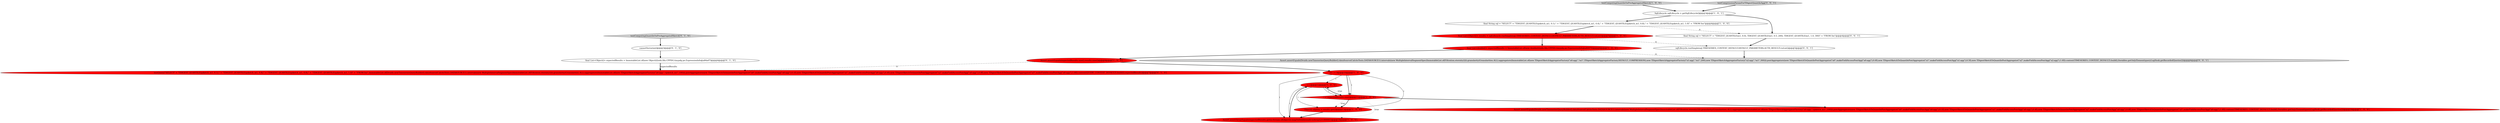 digraph {
7 [style = filled, label = "Assert.assertEquals(expectedResults.size(),results.size())@@@9@@@['1', '0', '0']", fillcolor = red, shape = ellipse image = "AAA1AAABBB1BBB"];
17 [style = filled, label = "sqlLifecycle.runSimple(sql,TIMESERIES_CONTEXT_DEFAULT,DEFAULT_PARAMETERS,AUTH_RESULT).toList()@@@5@@@['0', '0', '1']", fillcolor = white, shape = ellipse image = "AAA0AAABBB3BBB"];
9 [style = filled, label = "final List<double((> expectedResults = ImmutableList.of(new double((((edu.fdu.CPPDG.tinypdg.pe.ExpressionInfo@a84970)@@@6@@@['1', '0', '0']", fillcolor = red, shape = ellipse image = "AAA1AAABBB1BBB"];
16 [style = filled, label = "final String sql = \"SELECT\" + \"TDIGEST_QUANTILE(m1, 0.0), TDIGEST_QUANTILE(m1, 0.5, 200), TDIGEST_QUANTILE(m1, 1.0, 300)\" + \"FROM foo\"@@@4@@@['0', '0', '1']", fillcolor = white, shape = ellipse image = "AAA0AAABBB3BBB"];
3 [style = filled, label = "final List<Object((> results = sqlLifecycle.runSimple(sql,TIMESERIES_CONTEXT_DEFAULT,DEFAULT_PARAMETERS,AUTH_RESULT).toList()@@@5@@@['1', '0', '0']", fillcolor = red, shape = ellipse image = "AAA1AAABBB1BBB"];
6 [style = filled, label = "i++@@@12@@@['1', '0', '0']", fillcolor = red, shape = ellipse image = "AAA1AAABBB1BBB"];
18 [style = filled, label = "Assert.assertEquals(Druids.newTimeseriesQueryBuilder().dataSource(CalciteTests.DATASOURCE1).intervals(new MultipleIntervalSegmentSpec(ImmutableList.of(Filtration.eternity()))).granularity(Granularities.ALL).aggregators(ImmutableList.of(new TDigestSketchAggregatorFactory(\"a0:agg\",\"m1\",TDigestSketchAggregatorFactory.DEFAULT_COMPRESSION),new TDigestSketchAggregatorFactory(\"a1:agg\",\"m1\",200),new TDigestSketchAggregatorFactory(\"a2:agg\",\"m1\",300))).postAggregators(new TDigestSketchToQuantilePostAggregator(\"a0\",makeFieldAccessPostAgg(\"a0:agg\"),0.0f),new TDigestSketchToQuantilePostAggregator(\"a1\",makeFieldAccessPostAgg(\"a1:agg\"),0.5f),new TDigestSketchToQuantilePostAggregator(\"a2\",makeFieldAccessPostAgg(\"a2:agg\"),1.0f)).context(TIMESERIES_CONTEXT_DEFAULT).build(),Iterables.getOnlyElement(queryLogHook.getRecordedQueries()))@@@6@@@['0', '0', '1']", fillcolor = lightgray, shape = ellipse image = "AAA0AAABBB3BBB"];
8 [style = filled, label = "testComputingQuantileOnPreAggregatedSketch['1', '0', '0']", fillcolor = lightgray, shape = diamond image = "AAA0AAABBB1BBB"];
14 [style = filled, label = "testComputingQuantileOnPreAggregatedSketch['0', '1', '0']", fillcolor = lightgray, shape = diamond image = "AAA0AAABBB2BBB"];
15 [style = filled, label = "final List<Object((> expectedResults = ImmutableList.of(new Object((((edu.fdu.CPPDG.tinypdg.pe.ExpressionInfo@a84a07)@@@4@@@['0', '1', '0']", fillcolor = white, shape = ellipse image = "AAA0AAABBB2BBB"];
1 [style = filled, label = "final String sql = \"SELECT\" + \"TDIGEST_QUANTILE(qsketch_m1, 0.1),\" + \"TDIGEST_QUANTILE(qsketch_m1, 0.4),\" + \"TDIGEST_QUANTILE(qsketch_m1, 0.8),\" + \"TDIGEST_QUANTILE(qsketch_m1, 1.0)\" + \"FROM foo\"@@@4@@@['1', '0', '0']", fillcolor = white, shape = ellipse image = "AAA0AAABBB1BBB"];
10 [style = filled, label = "Assert.assertArrayEquals(expectedResults.get(i),Stream.of(objects).mapToDouble(null).toArray(),0.000001)@@@14@@@['1', '0', '0']", fillcolor = red, shape = ellipse image = "AAA1AAABBB1BBB"];
11 [style = filled, label = "Assert.assertEquals(Druids.newTimeseriesQueryBuilder().dataSource(CalciteTests.DATASOURCE1).intervals(new MultipleIntervalSegmentSpec(ImmutableList.of(Filtration.eternity()))).granularity(Granularities.ALL).aggregators(ImmutableList.of(new TDigestSketchAggregatorFactory(\"a0:agg\",\"qsketch_m1\",100))).postAggregators(new TDigestSketchToQuantilePostAggregator(\"a0\",makeFieldAccessPostAgg(\"a0:agg\"),0.1f),new TDigestSketchToQuantilePostAggregator(\"a1\",makeFieldAccessPostAgg(\"a0:agg\"),0.4f),new TDigestSketchToQuantilePostAggregator(\"a2\",makeFieldAccessPostAgg(\"a0:agg\"),0.8f),new TDigestSketchToQuantilePostAggregator(\"a3\",makeFieldAccessPostAgg(\"a0:agg\"),1.0f)).context(TIMESERIES_CONTEXT_DEFAULT).build(),Iterables.getOnlyElement(queryLogHook.getRecordedQueries()))@@@16@@@['1', '0', '0']", fillcolor = red, shape = ellipse image = "AAA1AAABBB1BBB"];
19 [style = filled, label = "testCompressionParamForTDigestQuantileAgg['0', '0', '1']", fillcolor = lightgray, shape = diamond image = "AAA0AAABBB3BBB"];
2 [style = filled, label = "int i = 0@@@10@@@['1', '0', '0']", fillcolor = red, shape = ellipse image = "AAA1AAABBB1BBB"];
4 [style = filled, label = "i < expectedResults.size()@@@11@@@['1', '0', '0']", fillcolor = red, shape = diamond image = "AAA1AAABBB1BBB"];
5 [style = filled, label = "Object(( objects = results.get(i)@@@13@@@['1', '0', '0']", fillcolor = red, shape = ellipse image = "AAA1AAABBB1BBB"];
12 [style = filled, label = "cannotVectorize()@@@3@@@['0', '1', '0']", fillcolor = white, shape = ellipse image = "AAA0AAABBB2BBB"];
13 [style = filled, label = "testQuery(\"SELECT\" + \"TDIGEST_QUANTILE(qsketch_m1, 0.1),\" + \"TDIGEST_QUANTILE(qsketch_m1, 0.4),\" + \"TDIGEST_QUANTILE(qsketch_m1, 0.8),\" + \"TDIGEST_QUANTILE(qsketch_m1, 1.0)\" + \"FROM foo\",ImmutableList.of(Druids.newTimeseriesQueryBuilder().dataSource(CalciteTests.DATASOURCE1).intervals(new MultipleIntervalSegmentSpec(ImmutableList.of(Filtration.eternity()))).granularity(Granularities.ALL).aggregators(ImmutableList.of(new TDigestSketchAggregatorFactory(\"a0:agg\",\"qsketch_m1\",100))).postAggregators(new TDigestSketchToQuantilePostAggregator(\"a0\",makeFieldAccessPostAgg(\"a0:agg\"),0.1f),new TDigestSketchToQuantilePostAggregator(\"a1\",makeFieldAccessPostAgg(\"a0:agg\"),0.4f),new TDigestSketchToQuantilePostAggregator(\"a2\",makeFieldAccessPostAgg(\"a0:agg\"),0.8f),new TDigestSketchToQuantilePostAggregator(\"a3\",makeFieldAccessPostAgg(\"a0:agg\"),1.0f)).context(QUERY_CONTEXT_DEFAULT).build()),expectedResults)@@@7@@@['0', '1', '0']", fillcolor = red, shape = ellipse image = "AAA1AAABBB2BBB"];
0 [style = filled, label = "SqlLifecycle sqlLifecycle = getSqlLifecycle()@@@3@@@['1', '0', '1']", fillcolor = white, shape = ellipse image = "AAA0AAABBB1BBB"];
4->6 [style = dotted, label="true"];
5->10 [style = bold, label=""];
4->5 [style = dotted, label="true"];
0->16 [style = bold, label=""];
15->13 [style = bold, label=""];
6->4 [style = solid, label="i"];
3->17 [style = dashed, label="0"];
15->13 [style = solid, label="expectedResults"];
2->6 [style = solid, label="i"];
6->5 [style = solid, label="i"];
4->10 [style = dotted, label="true"];
9->18 [style = dashed, label="0"];
12->15 [style = bold, label=""];
1->3 [style = bold, label=""];
16->17 [style = bold, label=""];
2->10 [style = solid, label="i"];
9->7 [style = bold, label=""];
2->4 [style = bold, label=""];
10->6 [style = bold, label=""];
19->0 [style = bold, label=""];
8->0 [style = bold, label=""];
3->9 [style = bold, label=""];
6->4 [style = bold, label=""];
7->2 [style = bold, label=""];
0->1 [style = bold, label=""];
1->16 [style = dashed, label="0"];
14->12 [style = bold, label=""];
2->4 [style = solid, label="i"];
6->10 [style = solid, label="i"];
7->13 [style = dashed, label="0"];
4->11 [style = bold, label=""];
4->5 [style = bold, label=""];
2->5 [style = solid, label="i"];
17->18 [style = bold, label=""];
}
